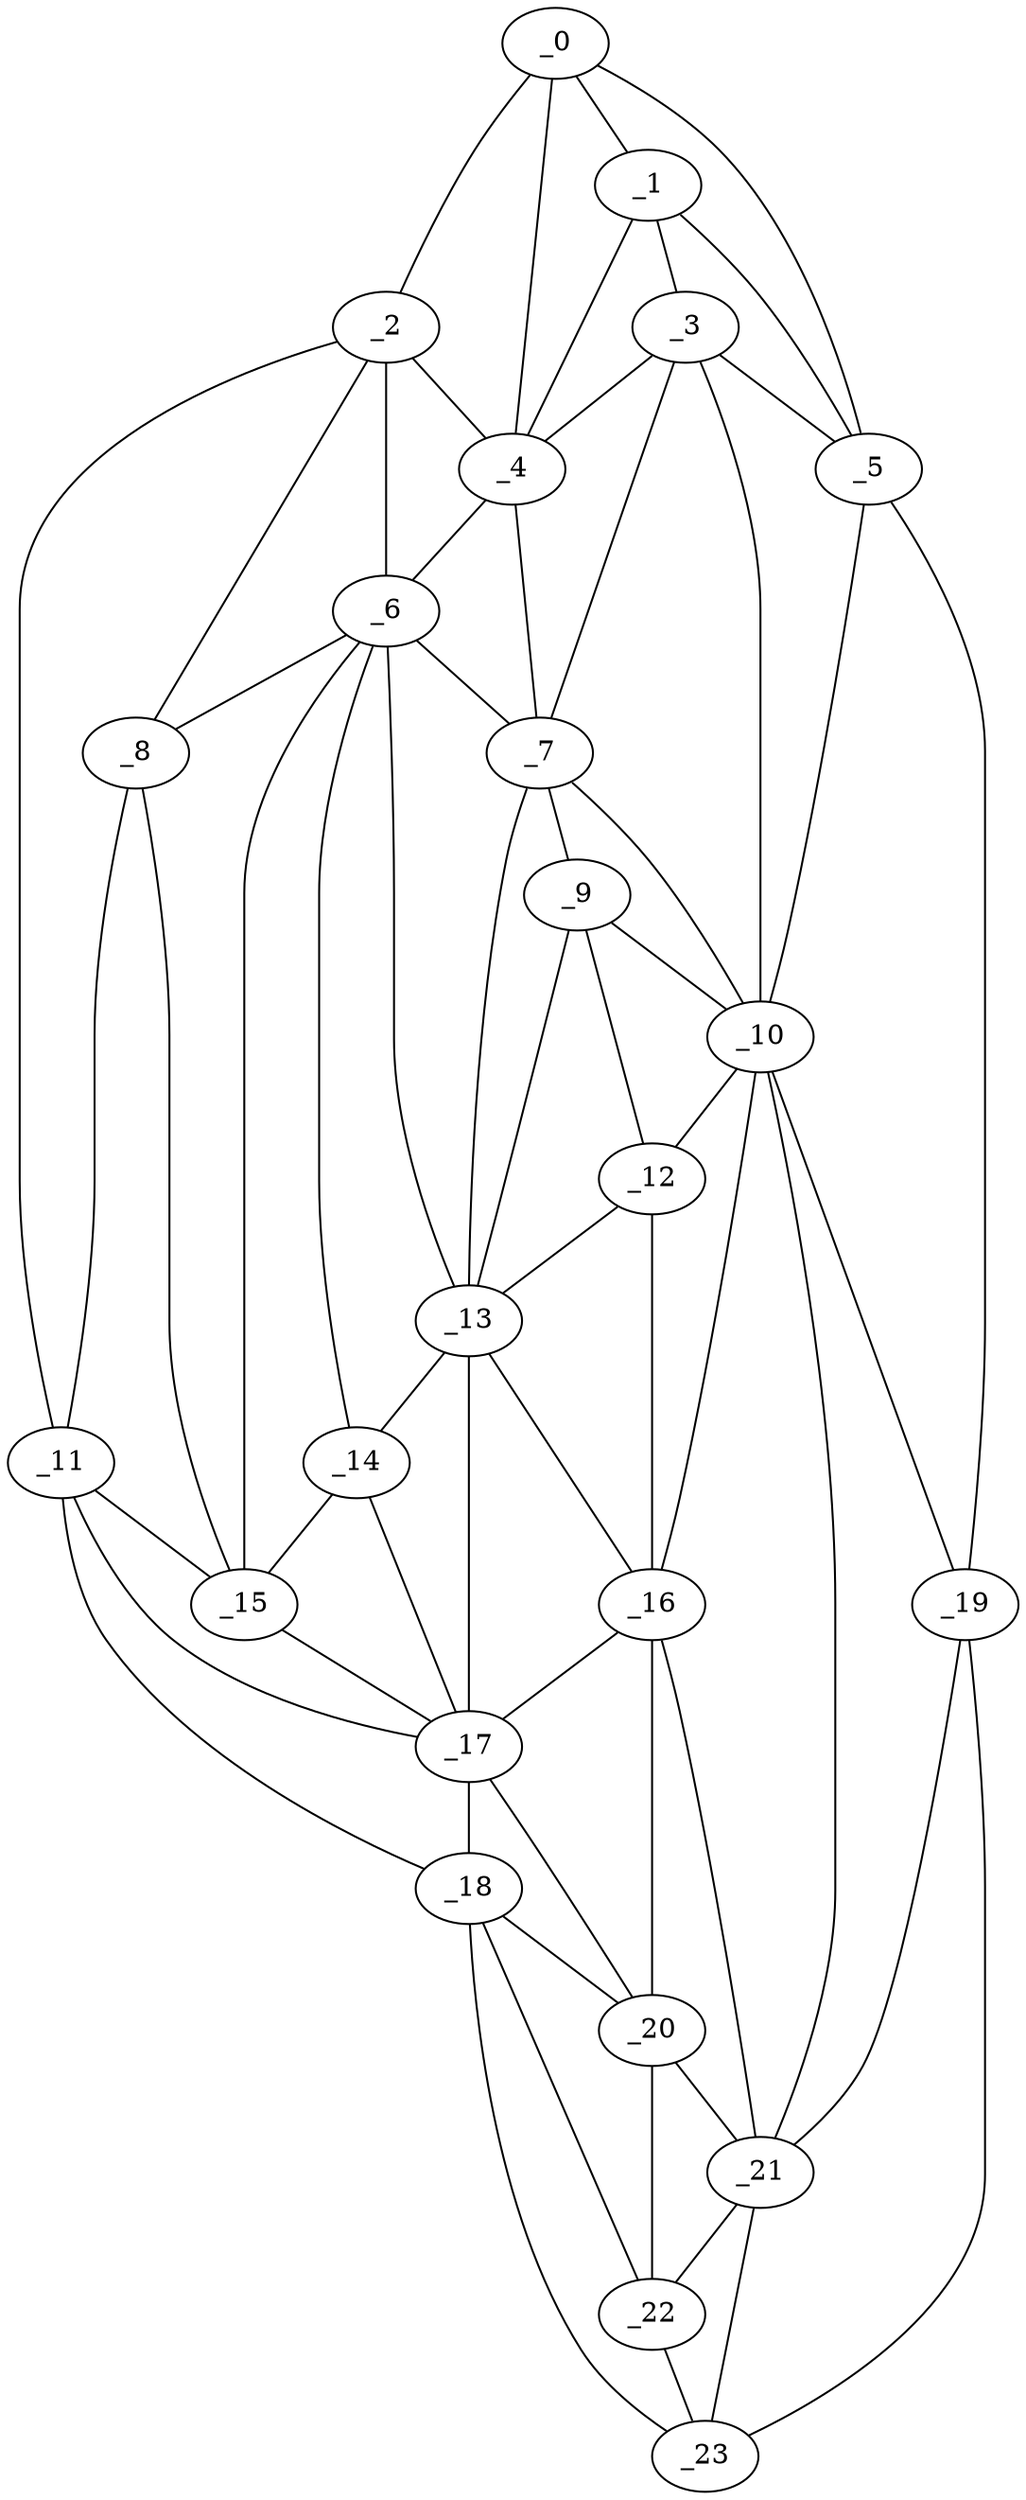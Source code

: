 graph "obj78__105.gxl" {
	_0	 [x=11,
		y=69];
	_1	 [x=19,
		y=58];
	_0 -- _1	 [valence=1];
	_2	 [x=20,
		y=83];
	_0 -- _2	 [valence=1];
	_4	 [x=30,
		y=67];
	_0 -- _4	 [valence=2];
	_5	 [x=36,
		y=22];
	_0 -- _5	 [valence=1];
	_3	 [x=27,
		y=45];
	_1 -- _3	 [valence=2];
	_1 -- _4	 [valence=2];
	_1 -- _5	 [valence=1];
	_2 -- _4	 [valence=2];
	_6	 [x=38,
		y=82];
	_2 -- _6	 [valence=2];
	_8	 [x=49,
		y=96];
	_2 -- _8	 [valence=2];
	_11	 [x=58,
		y=108];
	_2 -- _11	 [valence=1];
	_3 -- _4	 [valence=2];
	_3 -- _5	 [valence=2];
	_7	 [x=45,
		y=60];
	_3 -- _7	 [valence=2];
	_10	 [x=57,
		y=28];
	_3 -- _10	 [valence=1];
	_4 -- _6	 [valence=2];
	_4 -- _7	 [valence=2];
	_5 -- _10	 [valence=2];
	_19	 [x=103,
		y=21];
	_5 -- _19	 [valence=1];
	_6 -- _7	 [valence=2];
	_6 -- _8	 [valence=2];
	_13	 [x=62,
		y=72];
	_6 -- _13	 [valence=1];
	_14	 [x=64,
		y=79];
	_6 -- _14	 [valence=2];
	_15	 [x=64,
		y=83];
	_6 -- _15	 [valence=2];
	_9	 [x=55,
		y=61];
	_7 -- _9	 [valence=2];
	_7 -- _10	 [valence=2];
	_7 -- _13	 [valence=2];
	_8 -- _11	 [valence=2];
	_8 -- _15	 [valence=2];
	_9 -- _10	 [valence=1];
	_12	 [x=60,
		y=61];
	_9 -- _12	 [valence=2];
	_9 -- _13	 [valence=1];
	_10 -- _12	 [valence=2];
	_16	 [x=69,
		y=62];
	_10 -- _16	 [valence=2];
	_10 -- _19	 [valence=2];
	_21	 [x=105,
		y=27];
	_10 -- _21	 [valence=2];
	_11 -- _15	 [valence=2];
	_17	 [x=78,
		y=72];
	_11 -- _17	 [valence=2];
	_18	 [x=101,
		y=71];
	_11 -- _18	 [valence=1];
	_12 -- _13	 [valence=2];
	_12 -- _16	 [valence=2];
	_13 -- _14	 [valence=2];
	_13 -- _16	 [valence=2];
	_13 -- _17	 [valence=1];
	_14 -- _15	 [valence=2];
	_14 -- _17	 [valence=2];
	_15 -- _17	 [valence=1];
	_16 -- _17	 [valence=2];
	_20	 [x=103,
		y=54];
	_16 -- _20	 [valence=2];
	_16 -- _21	 [valence=2];
	_17 -- _18	 [valence=1];
	_17 -- _20	 [valence=2];
	_18 -- _20	 [valence=2];
	_22	 [x=113,
		y=44];
	_18 -- _22	 [valence=1];
	_23	 [x=124,
		y=41];
	_18 -- _23	 [valence=1];
	_19 -- _21	 [valence=1];
	_19 -- _23	 [valence=1];
	_20 -- _21	 [valence=2];
	_20 -- _22	 [valence=1];
	_21 -- _22	 [valence=2];
	_21 -- _23	 [valence=1];
	_22 -- _23	 [valence=2];
}
